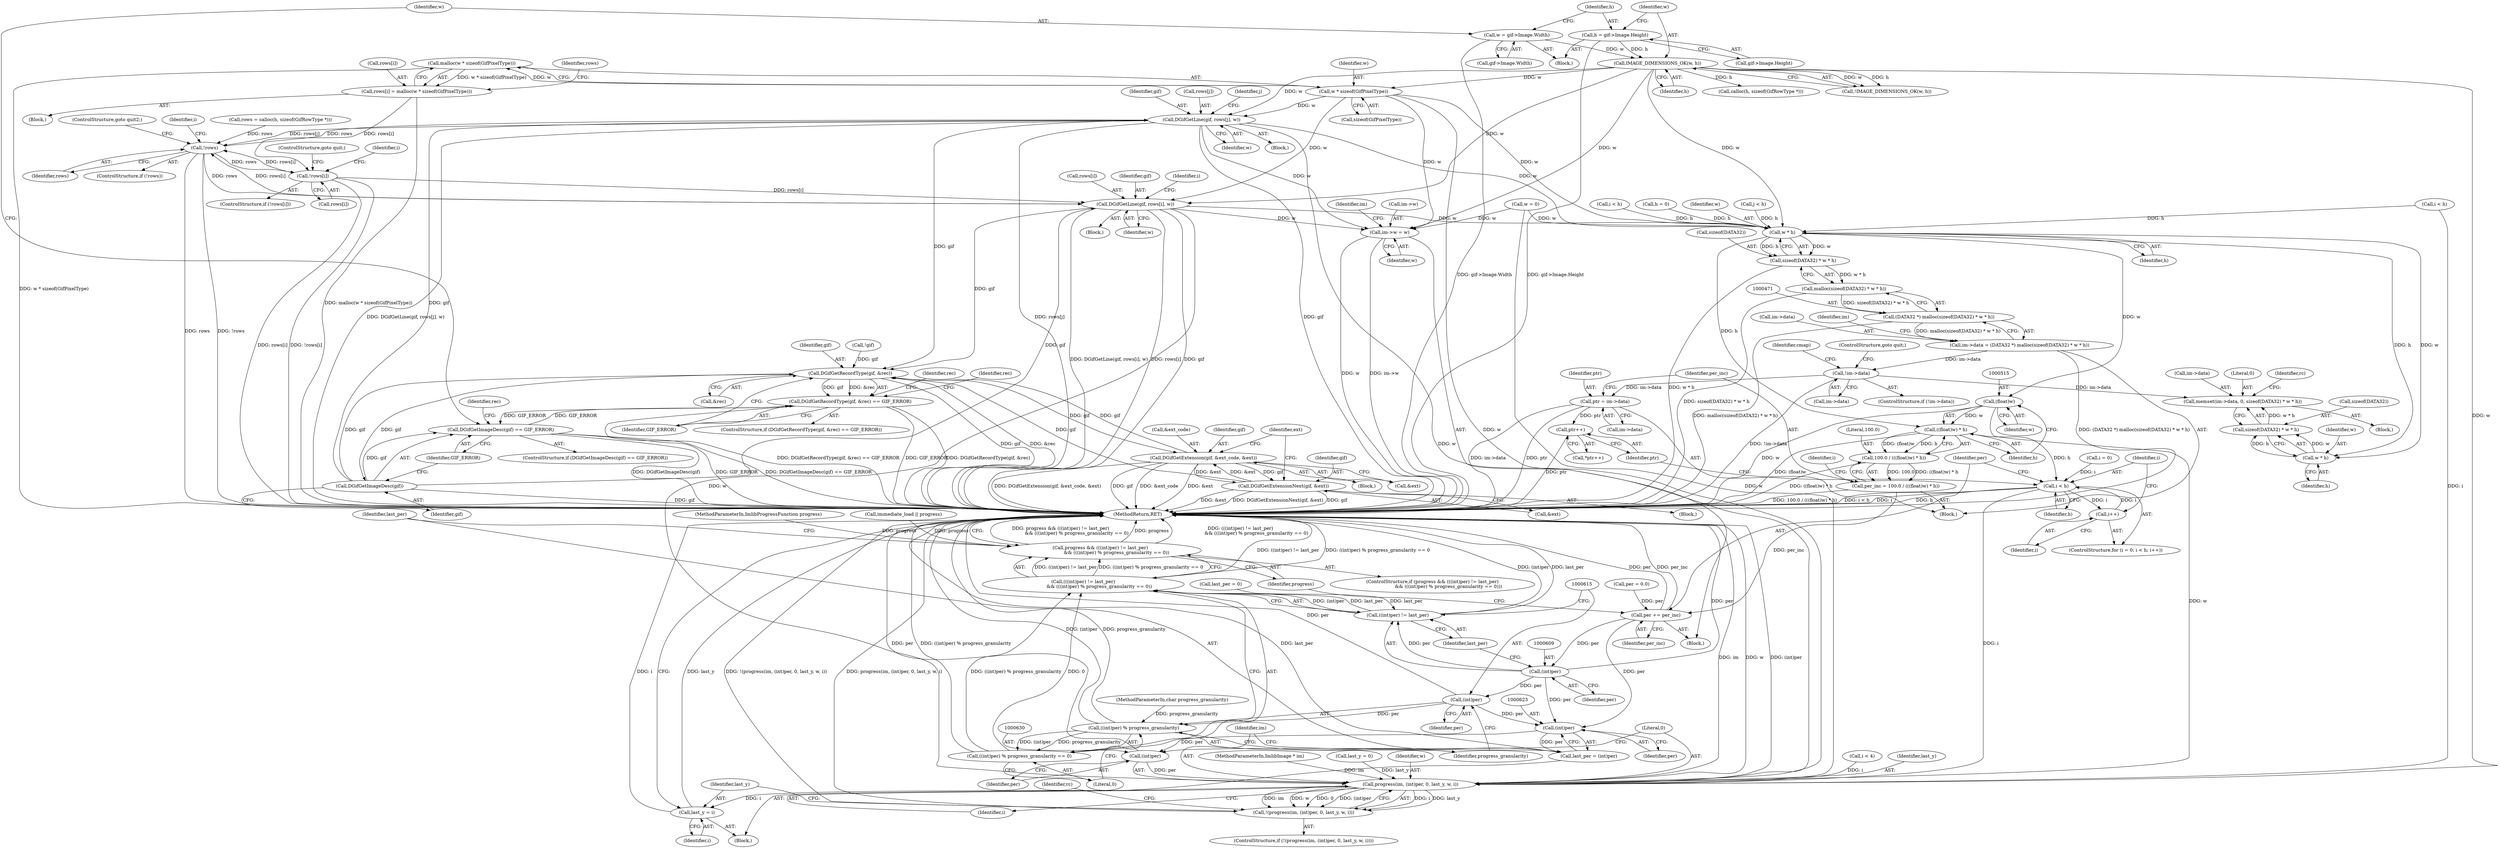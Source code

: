 digraph "0_enlightment_39641e74a560982fbf93f29bf96b37d27803cb56@API" {
"1000276" [label="(Call,malloc(w * sizeof(GifPixelType)))"];
"1000277" [label="(Call,w * sizeof(GifPixelType))"];
"1000248" [label="(Call,IMAGE_DIMENSIONS_OK(w, h))"];
"1000232" [label="(Call,w = gif->Image.Width)"];
"1000239" [label="(Call,h = gif->Image.Height)"];
"1000272" [label="(Call,rows[i] = malloc(w * sizeof(GifPixelType)))"];
"1000282" [label="(Call,!rows[i])"];
"1000259" [label="(Call,!rows)"];
"1000319" [label="(Call,DGifGetLine(gif, rows[j], w))"];
"1000206" [label="(Call,DGifGetRecordType(gif, &rec))"];
"1000205" [label="(Call,DGifGetRecordType(gif, &rec) == GIF_ERROR)"];
"1000224" [label="(Call,DGifGetImageDesc(gif) == GIF_ERROR)"];
"1000225" [label="(Call,DGifGetImageDesc(gif))"];
"1000337" [label="(Call,DGifGetLine(gif, rows[i], w))"];
"1000415" [label="(Call,im->w = w)"];
"1000476" [label="(Call,w * h)"];
"1000473" [label="(Call,sizeof(DATA32) * w * h)"];
"1000472" [label="(Call,malloc(sizeof(DATA32) * w * h))"];
"1000470" [label="(Call,(DATA32 *) malloc(sizeof(DATA32) * w * h))"];
"1000466" [label="(Call,im->data = (DATA32 *) malloc(sizeof(DATA32) * w * h))"];
"1000480" [label="(Call,!im->data)"];
"1000489" [label="(Call,memset(im->data, 0, sizeof(DATA32) * w * h))"];
"1000504" [label="(Call,ptr = im->data)"];
"1000529" [label="(Call,ptr++)"];
"1000497" [label="(Call,w * h)"];
"1000494" [label="(Call,sizeof(DATA32) * w * h)"];
"1000514" [label="(Call,(float)w)"];
"1000513" [label="(Call,((float)w) * h)"];
"1000511" [label="(Call,100.0 / (((float)w) * h))"];
"1000509" [label="(Call,per_inc = 100.0 / (((float)w) * h))"];
"1000600" [label="(Call,per += per_inc)"];
"1000608" [label="(Call,(int)per)"];
"1000607" [label="(Call,((int)per) != last_per)"];
"1000606" [label="(Call,(((int)per) != last_per)\n                      && (((int)per) % progress_granularity == 0))"];
"1000604" [label="(Call,progress && (((int)per) != last_per)\n                      && (((int)per) % progress_granularity == 0))"];
"1000614" [label="(Call,(int)per)"];
"1000613" [label="(Call,((int)per) % progress_granularity)"];
"1000612" [label="(Call,((int)per) % progress_granularity == 0)"];
"1000622" [label="(Call,(int)per)"];
"1000620" [label="(Call,last_per = (int)per)"];
"1000629" [label="(Call,(int)per)"];
"1000627" [label="(Call,progress(im, (int)per, 0, last_y, w, i))"];
"1000626" [label="(Call,!(progress(im, (int)per, 0, last_y, w, i)))"];
"1000641" [label="(Call,last_y = i)"];
"1000522" [label="(Call,i < h)"];
"1000525" [label="(Call,i++)"];
"1000357" [label="(Call,DGifGetExtension(gif, &ext_code, &ext))"];
"1000391" [label="(Call,DGifGetExtensionNext(gif, &ext))"];
"1000441" [label="(Call,immediate_load || progress)"];
"1000530" [label="(Identifier,ptr)"];
"1000487" [label="(Identifier,cmap)"];
"1000481" [label="(Call,im->data)"];
"1000264" [label="(Identifier,i)"];
"1000336" [label="(Block,)"];
"1000484" [label="(ControlStructure,goto quit;)"];
"1000520" [label="(Identifier,i)"];
"1000631" [label="(Identifier,per)"];
"1000339" [label="(Call,rows[i])"];
"1000466" [label="(Call,im->data = (DATA32 *) malloc(sizeof(DATA32) * w * h))"];
"1000208" [label="(Call,&rec)"];
"1000524" [label="(Identifier,h)"];
"1000298" [label="(Call,i < 4)"];
"1000608" [label="(Call,(int)per)"];
"1000422" [label="(Identifier,im)"];
"1000392" [label="(Identifier,gif)"];
"1000358" [label="(Identifier,gif)"];
"1000224" [label="(Call,DGifGetImageDesc(gif) == GIF_ERROR)"];
"1000324" [label="(Identifier,w)"];
"1000611" [label="(Identifier,last_per)"];
"1000210" [label="(Identifier,GIF_ERROR)"];
"1000514" [label="(Call,(float)w)"];
"1000522" [label="(Call,i < h)"];
"1000270" [label="(Identifier,i)"];
"1000627" [label="(Call,progress(im, (int)per, 0, last_y, w, i))"];
"1000284" [label="(Identifier,rows)"];
"1000497" [label="(Call,w * h)"];
"1000607" [label="(Call,((int)per) != last_per)"];
"1000612" [label="(Call,((int)per) % progress_granularity == 0)"];
"1000272" [label="(Call,rows[i] = malloc(w * sizeof(GifPixelType)))"];
"1000444" [label="(Block,)"];
"1000225" [label="(Call,DGifGetImageDesc(gif))"];
"1000493" [label="(Literal,0)"];
"1000342" [label="(Identifier,w)"];
"1000331" [label="(Call,i < h)"];
"1000501" [label="(Identifier,rc)"];
"1000361" [label="(Call,&ext)"];
"1000112" [label="(MethodParameterIn,char progress_granularity)"];
"1000338" [label="(Identifier,gif)"];
"1000250" [label="(Identifier,h)"];
"1000489" [label="(Call,memset(im->data, 0, sizeof(DATA32) * w * h))"];
"1000643" [label="(Identifier,i)"];
"1000614" [label="(Call,(int)per)"];
"1000148" [label="(Call,last_per = 0)"];
"1000635" [label="(Identifier,i)"];
"1000601" [label="(Identifier,per)"];
"1000357" [label="(Call,DGifGetExtension(gif, &ext_code, &ext))"];
"1000604" [label="(Call,progress && (((int)per) != last_per)\n                      && (((int)per) % progress_granularity == 0))"];
"1000633" [label="(Identifier,last_y)"];
"1000529" [label="(Call,ptr++)"];
"1000477" [label="(Identifier,w)"];
"1000467" [label="(Call,im->data)"];
"1000518" [label="(ControlStructure,for (i = 0; i < h; i++))"];
"1000283" [label="(Call,rows[i])"];
"1000480" [label="(Call,!im->data)"];
"1000276" [label="(Call,malloc(w * sizeof(GifPixelType)))"];
"1000206" [label="(Call,DGifGetRecordType(gif, &rec))"];
"1000226" [label="(Identifier,gif)"];
"1000110" [label="(MethodParameterIn,ImlibImage * im)"];
"1000641" [label="(Call,last_y = i)"];
"1000499" [label="(Identifier,h)"];
"1000528" [label="(Call,*ptr++)"];
"1000248" [label="(Call,IMAGE_DIMENSIONS_OK(w, h))"];
"1000472" [label="(Call,malloc(sizeof(DATA32) * w * h))"];
"1000318" [label="(Block,)"];
"1000259" [label="(Call,!rows)"];
"1000416" [label="(Call,im->w)"];
"1000626" [label="(Call,!(progress(im, (int)per, 0, last_y, w, i)))"];
"1000513" [label="(Call,((float)w) * h)"];
"1000205" [label="(Call,DGifGetRecordType(gif, &rec) == GIF_ERROR)"];
"1000351" [label="(Block,)"];
"1000476" [label="(Call,w * h)"];
"1000642" [label="(Identifier,last_y)"];
"1000335" [label="(Identifier,i)"];
"1000314" [label="(Identifier,j)"];
"1000232" [label="(Call,w = gif->Image.Width)"];
"1000271" [label="(Block,)"];
"1000512" [label="(Literal,100.0)"];
"1000111" [label="(MethodParameterIn,ImlibProgressFunction progress)"];
"1000473" [label="(Call,sizeof(DATA32) * w * h)"];
"1000310" [label="(Call,j < h)"];
"1000254" [label="(Call,calloc(h, sizeof(GifRowType *)))"];
"1000494" [label="(Call,sizeof(DATA32) * w * h)"];
"1000526" [label="(Identifier,i)"];
"1000519" [label="(Call,i = 0)"];
"1000282" [label="(Call,!rows[i])"];
"1000286" [label="(ControlStructure,goto quit;)"];
"1000320" [label="(Identifier,gif)"];
"1000419" [label="(Identifier,w)"];
"1000266" [label="(Call,i < h)"];
"1000605" [label="(Identifier,progress)"];
"1000616" [label="(Identifier,per)"];
"1000629" [label="(Call,(int)per)"];
"1000504" [label="(Call,ptr = im->data)"];
"1000273" [label="(Call,rows[i])"];
"1000606" [label="(Call,(((int)per) != last_per)\n                      && (((int)per) % progress_granularity == 0))"];
"1000281" [label="(ControlStructure,if (!rows[i]))"];
"1000618" [label="(Literal,0)"];
"1000247" [label="(Call,!IMAGE_DIMENSIONS_OK(w, h))"];
"1000240" [label="(Identifier,h)"];
"1000260" [label="(Identifier,rows)"];
"1000525" [label="(Call,i++)"];
"1000617" [label="(Identifier,progress_granularity)"];
"1000638" [label="(Identifier,rc)"];
"1000252" [label="(Call,rows = calloc(h, sizeof(GifRowType *)))"];
"1000517" [label="(Identifier,h)"];
"1000470" [label="(Call,(DATA32 *) malloc(sizeof(DATA32) * w * h))"];
"1000222" [label="(Block,)"];
"1000474" [label="(Call,sizeof(DATA32))"];
"1000227" [label="(Identifier,GIF_ERROR)"];
"1000506" [label="(Call,im->data)"];
"1000319" [label="(Call,DGifGetLine(gif, rows[j], w))"];
"1000152" [label="(Call,last_y = 0)"];
"1000628" [label="(Identifier,im)"];
"1000393" [label="(Call,&ext)"];
"1000204" [label="(ControlStructure,if (DGifGetRecordType(gif, &rec) == GIF_ERROR))"];
"1000610" [label="(Identifier,per)"];
"1000644" [label="(MethodReturn,RET)"];
"1000239" [label="(Call,h = gif->Image.Height)"];
"1000622" [label="(Call,(int)per)"];
"1000624" [label="(Identifier,per)"];
"1000505" [label="(Identifier,ptr)"];
"1000603" [label="(ControlStructure,if (progress && (((int)per) != last_per)\n                      && (((int)per) % progress_granularity == 0)))"];
"1000218" [label="(Identifier,rec)"];
"1000213" [label="(Identifier,rec)"];
"1000498" [label="(Identifier,w)"];
"1000321" [label="(Call,rows[j])"];
"1000139" [label="(Call,h = 0)"];
"1000359" [label="(Call,&ext_code)"];
"1000478" [label="(Identifier,h)"];
"1000482" [label="(Identifier,im)"];
"1000207" [label="(Identifier,gif)"];
"1000510" [label="(Identifier,per_inc)"];
"1000114" [label="(Block,)"];
"1000495" [label="(Call,sizeof(DATA32))"];
"1000516" [label="(Identifier,w)"];
"1000634" [label="(Identifier,w)"];
"1000509" [label="(Call,per_inc = 100.0 / (((float)w) * h))"];
"1000479" [label="(ControlStructure,if (!im->data))"];
"1000619" [label="(Block,)"];
"1000613" [label="(Call,((int)per) % progress_granularity)"];
"1000258" [label="(ControlStructure,if (!rows))"];
"1000488" [label="(Block,)"];
"1000511" [label="(Call,100.0 / (((float)w) * h))"];
"1000230" [label="(Identifier,rec)"];
"1000364" [label="(Identifier,ext)"];
"1000143" [label="(Call,per = 0.0)"];
"1000620" [label="(Call,last_per = (int)per)"];
"1000602" [label="(Identifier,per_inc)"];
"1000241" [label="(Call,gif->Image.Height)"];
"1000135" [label="(Call,w = 0)"];
"1000233" [label="(Identifier,w)"];
"1000632" [label="(Literal,0)"];
"1000391" [label="(Call,DGifGetExtensionNext(gif, &ext))"];
"1000490" [label="(Call,im->data)"];
"1000621" [label="(Identifier,last_per)"];
"1000415" [label="(Call,im->w = w)"];
"1000192" [label="(Call,!gif)"];
"1000523" [label="(Identifier,i)"];
"1000223" [label="(ControlStructure,if (DGifGetImageDesc(gif) == GIF_ERROR))"];
"1000365" [label="(Block,)"];
"1000278" [label="(Identifier,w)"];
"1000261" [label="(ControlStructure,goto quit2;)"];
"1000625" [label="(ControlStructure,if (!(progress(im, (int)per, 0, last_y, w, i))))"];
"1000234" [label="(Call,gif->Image.Width)"];
"1000279" [label="(Call,sizeof(GifPixelType))"];
"1000600" [label="(Call,per += per_inc)"];
"1000337" [label="(Call,DGifGetLine(gif, rows[i], w))"];
"1000249" [label="(Identifier,w)"];
"1000277" [label="(Call,w * sizeof(GifPixelType))"];
"1000276" -> "1000272"  [label="AST: "];
"1000276" -> "1000277"  [label="CFG: "];
"1000277" -> "1000276"  [label="AST: "];
"1000272" -> "1000276"  [label="CFG: "];
"1000276" -> "1000644"  [label="DDG: w * sizeof(GifPixelType)"];
"1000276" -> "1000272"  [label="DDG: w * sizeof(GifPixelType)"];
"1000277" -> "1000276"  [label="DDG: w"];
"1000277" -> "1000279"  [label="CFG: "];
"1000278" -> "1000277"  [label="AST: "];
"1000279" -> "1000277"  [label="AST: "];
"1000248" -> "1000277"  [label="DDG: w"];
"1000277" -> "1000319"  [label="DDG: w"];
"1000277" -> "1000337"  [label="DDG: w"];
"1000277" -> "1000415"  [label="DDG: w"];
"1000277" -> "1000476"  [label="DDG: w"];
"1000277" -> "1000627"  [label="DDG: w"];
"1000248" -> "1000247"  [label="AST: "];
"1000248" -> "1000250"  [label="CFG: "];
"1000249" -> "1000248"  [label="AST: "];
"1000250" -> "1000248"  [label="AST: "];
"1000247" -> "1000248"  [label="CFG: "];
"1000248" -> "1000247"  [label="DDG: w"];
"1000248" -> "1000247"  [label="DDG: h"];
"1000232" -> "1000248"  [label="DDG: w"];
"1000239" -> "1000248"  [label="DDG: h"];
"1000248" -> "1000254"  [label="DDG: h"];
"1000248" -> "1000319"  [label="DDG: w"];
"1000248" -> "1000337"  [label="DDG: w"];
"1000248" -> "1000415"  [label="DDG: w"];
"1000248" -> "1000476"  [label="DDG: w"];
"1000248" -> "1000627"  [label="DDG: w"];
"1000232" -> "1000222"  [label="AST: "];
"1000232" -> "1000234"  [label="CFG: "];
"1000233" -> "1000232"  [label="AST: "];
"1000234" -> "1000232"  [label="AST: "];
"1000240" -> "1000232"  [label="CFG: "];
"1000232" -> "1000644"  [label="DDG: gif->Image.Width"];
"1000239" -> "1000222"  [label="AST: "];
"1000239" -> "1000241"  [label="CFG: "];
"1000240" -> "1000239"  [label="AST: "];
"1000241" -> "1000239"  [label="AST: "];
"1000249" -> "1000239"  [label="CFG: "];
"1000239" -> "1000644"  [label="DDG: gif->Image.Height"];
"1000272" -> "1000271"  [label="AST: "];
"1000273" -> "1000272"  [label="AST: "];
"1000284" -> "1000272"  [label="CFG: "];
"1000272" -> "1000644"  [label="DDG: malloc(w * sizeof(GifPixelType))"];
"1000272" -> "1000282"  [label="DDG: rows[i]"];
"1000282" -> "1000281"  [label="AST: "];
"1000282" -> "1000283"  [label="CFG: "];
"1000283" -> "1000282"  [label="AST: "];
"1000286" -> "1000282"  [label="CFG: "];
"1000270" -> "1000282"  [label="CFG: "];
"1000282" -> "1000644"  [label="DDG: !rows[i]"];
"1000282" -> "1000644"  [label="DDG: rows[i]"];
"1000282" -> "1000259"  [label="DDG: rows[i]"];
"1000259" -> "1000282"  [label="DDG: rows"];
"1000282" -> "1000337"  [label="DDG: rows[i]"];
"1000259" -> "1000258"  [label="AST: "];
"1000259" -> "1000260"  [label="CFG: "];
"1000260" -> "1000259"  [label="AST: "];
"1000261" -> "1000259"  [label="CFG: "];
"1000264" -> "1000259"  [label="CFG: "];
"1000259" -> "1000644"  [label="DDG: !rows"];
"1000259" -> "1000644"  [label="DDG: rows"];
"1000337" -> "1000259"  [label="DDG: rows[i]"];
"1000252" -> "1000259"  [label="DDG: rows"];
"1000319" -> "1000259"  [label="DDG: rows[j]"];
"1000259" -> "1000319"  [label="DDG: rows"];
"1000259" -> "1000337"  [label="DDG: rows"];
"1000319" -> "1000318"  [label="AST: "];
"1000319" -> "1000324"  [label="CFG: "];
"1000320" -> "1000319"  [label="AST: "];
"1000321" -> "1000319"  [label="AST: "];
"1000324" -> "1000319"  [label="AST: "];
"1000314" -> "1000319"  [label="CFG: "];
"1000319" -> "1000644"  [label="DDG: DGifGetLine(gif, rows[j], w)"];
"1000319" -> "1000644"  [label="DDG: rows[j]"];
"1000319" -> "1000644"  [label="DDG: gif"];
"1000319" -> "1000206"  [label="DDG: gif"];
"1000225" -> "1000319"  [label="DDG: gif"];
"1000319" -> "1000415"  [label="DDG: w"];
"1000319" -> "1000476"  [label="DDG: w"];
"1000319" -> "1000627"  [label="DDG: w"];
"1000206" -> "1000205"  [label="AST: "];
"1000206" -> "1000208"  [label="CFG: "];
"1000207" -> "1000206"  [label="AST: "];
"1000208" -> "1000206"  [label="AST: "];
"1000210" -> "1000206"  [label="CFG: "];
"1000206" -> "1000644"  [label="DDG: &rec"];
"1000206" -> "1000644"  [label="DDG: gif"];
"1000206" -> "1000205"  [label="DDG: gif"];
"1000206" -> "1000205"  [label="DDG: &rec"];
"1000391" -> "1000206"  [label="DDG: gif"];
"1000225" -> "1000206"  [label="DDG: gif"];
"1000337" -> "1000206"  [label="DDG: gif"];
"1000192" -> "1000206"  [label="DDG: gif"];
"1000357" -> "1000206"  [label="DDG: gif"];
"1000206" -> "1000225"  [label="DDG: gif"];
"1000206" -> "1000357"  [label="DDG: gif"];
"1000205" -> "1000204"  [label="AST: "];
"1000205" -> "1000210"  [label="CFG: "];
"1000210" -> "1000205"  [label="AST: "];
"1000213" -> "1000205"  [label="CFG: "];
"1000218" -> "1000205"  [label="CFG: "];
"1000205" -> "1000644"  [label="DDG: GIF_ERROR"];
"1000205" -> "1000644"  [label="DDG: DGifGetRecordType(gif, &rec)"];
"1000205" -> "1000644"  [label="DDG: DGifGetRecordType(gif, &rec) == GIF_ERROR"];
"1000224" -> "1000205"  [label="DDG: GIF_ERROR"];
"1000205" -> "1000224"  [label="DDG: GIF_ERROR"];
"1000224" -> "1000223"  [label="AST: "];
"1000224" -> "1000227"  [label="CFG: "];
"1000225" -> "1000224"  [label="AST: "];
"1000227" -> "1000224"  [label="AST: "];
"1000230" -> "1000224"  [label="CFG: "];
"1000233" -> "1000224"  [label="CFG: "];
"1000224" -> "1000644"  [label="DDG: DGifGetImageDesc(gif)"];
"1000224" -> "1000644"  [label="DDG: GIF_ERROR"];
"1000224" -> "1000644"  [label="DDG: DGifGetImageDesc(gif) == GIF_ERROR"];
"1000225" -> "1000224"  [label="DDG: gif"];
"1000225" -> "1000226"  [label="CFG: "];
"1000226" -> "1000225"  [label="AST: "];
"1000227" -> "1000225"  [label="CFG: "];
"1000225" -> "1000644"  [label="DDG: gif"];
"1000225" -> "1000337"  [label="DDG: gif"];
"1000337" -> "1000336"  [label="AST: "];
"1000337" -> "1000342"  [label="CFG: "];
"1000338" -> "1000337"  [label="AST: "];
"1000339" -> "1000337"  [label="AST: "];
"1000342" -> "1000337"  [label="AST: "];
"1000335" -> "1000337"  [label="CFG: "];
"1000337" -> "1000644"  [label="DDG: rows[i]"];
"1000337" -> "1000644"  [label="DDG: gif"];
"1000337" -> "1000644"  [label="DDG: DGifGetLine(gif, rows[i], w)"];
"1000337" -> "1000415"  [label="DDG: w"];
"1000337" -> "1000476"  [label="DDG: w"];
"1000337" -> "1000627"  [label="DDG: w"];
"1000415" -> "1000114"  [label="AST: "];
"1000415" -> "1000419"  [label="CFG: "];
"1000416" -> "1000415"  [label="AST: "];
"1000419" -> "1000415"  [label="AST: "];
"1000422" -> "1000415"  [label="CFG: "];
"1000415" -> "1000644"  [label="DDG: im->w"];
"1000415" -> "1000644"  [label="DDG: w"];
"1000135" -> "1000415"  [label="DDG: w"];
"1000476" -> "1000473"  [label="AST: "];
"1000476" -> "1000478"  [label="CFG: "];
"1000477" -> "1000476"  [label="AST: "];
"1000478" -> "1000476"  [label="AST: "];
"1000473" -> "1000476"  [label="CFG: "];
"1000476" -> "1000473"  [label="DDG: w"];
"1000476" -> "1000473"  [label="DDG: h"];
"1000135" -> "1000476"  [label="DDG: w"];
"1000310" -> "1000476"  [label="DDG: h"];
"1000331" -> "1000476"  [label="DDG: h"];
"1000139" -> "1000476"  [label="DDG: h"];
"1000266" -> "1000476"  [label="DDG: h"];
"1000476" -> "1000497"  [label="DDG: w"];
"1000476" -> "1000497"  [label="DDG: h"];
"1000476" -> "1000514"  [label="DDG: w"];
"1000476" -> "1000513"  [label="DDG: h"];
"1000473" -> "1000472"  [label="AST: "];
"1000474" -> "1000473"  [label="AST: "];
"1000472" -> "1000473"  [label="CFG: "];
"1000473" -> "1000644"  [label="DDG: w * h"];
"1000473" -> "1000472"  [label="DDG: w * h"];
"1000472" -> "1000470"  [label="AST: "];
"1000470" -> "1000472"  [label="CFG: "];
"1000472" -> "1000644"  [label="DDG: sizeof(DATA32) * w * h"];
"1000472" -> "1000470"  [label="DDG: sizeof(DATA32) * w * h"];
"1000470" -> "1000466"  [label="AST: "];
"1000471" -> "1000470"  [label="AST: "];
"1000466" -> "1000470"  [label="CFG: "];
"1000470" -> "1000644"  [label="DDG: malloc(sizeof(DATA32) * w * h)"];
"1000470" -> "1000466"  [label="DDG: malloc(sizeof(DATA32) * w * h)"];
"1000466" -> "1000444"  [label="AST: "];
"1000467" -> "1000466"  [label="AST: "];
"1000482" -> "1000466"  [label="CFG: "];
"1000466" -> "1000644"  [label="DDG: (DATA32 *) malloc(sizeof(DATA32) * w * h)"];
"1000466" -> "1000480"  [label="DDG: im->data"];
"1000480" -> "1000479"  [label="AST: "];
"1000480" -> "1000481"  [label="CFG: "];
"1000481" -> "1000480"  [label="AST: "];
"1000484" -> "1000480"  [label="CFG: "];
"1000487" -> "1000480"  [label="CFG: "];
"1000480" -> "1000644"  [label="DDG: !im->data"];
"1000480" -> "1000489"  [label="DDG: im->data"];
"1000480" -> "1000504"  [label="DDG: im->data"];
"1000489" -> "1000488"  [label="AST: "];
"1000489" -> "1000494"  [label="CFG: "];
"1000490" -> "1000489"  [label="AST: "];
"1000493" -> "1000489"  [label="AST: "];
"1000494" -> "1000489"  [label="AST: "];
"1000501" -> "1000489"  [label="CFG: "];
"1000494" -> "1000489"  [label="DDG: w * h"];
"1000504" -> "1000444"  [label="AST: "];
"1000504" -> "1000506"  [label="CFG: "];
"1000505" -> "1000504"  [label="AST: "];
"1000506" -> "1000504"  [label="AST: "];
"1000510" -> "1000504"  [label="CFG: "];
"1000504" -> "1000644"  [label="DDG: im->data"];
"1000504" -> "1000644"  [label="DDG: ptr"];
"1000504" -> "1000529"  [label="DDG: ptr"];
"1000529" -> "1000528"  [label="AST: "];
"1000529" -> "1000530"  [label="CFG: "];
"1000530" -> "1000529"  [label="AST: "];
"1000528" -> "1000529"  [label="CFG: "];
"1000529" -> "1000644"  [label="DDG: ptr"];
"1000497" -> "1000494"  [label="AST: "];
"1000497" -> "1000499"  [label="CFG: "];
"1000498" -> "1000497"  [label="AST: "];
"1000499" -> "1000497"  [label="AST: "];
"1000494" -> "1000497"  [label="CFG: "];
"1000497" -> "1000494"  [label="DDG: w"];
"1000497" -> "1000494"  [label="DDG: h"];
"1000495" -> "1000494"  [label="AST: "];
"1000514" -> "1000513"  [label="AST: "];
"1000514" -> "1000516"  [label="CFG: "];
"1000515" -> "1000514"  [label="AST: "];
"1000516" -> "1000514"  [label="AST: "];
"1000517" -> "1000514"  [label="CFG: "];
"1000514" -> "1000644"  [label="DDG: w"];
"1000514" -> "1000513"  [label="DDG: w"];
"1000514" -> "1000627"  [label="DDG: w"];
"1000513" -> "1000511"  [label="AST: "];
"1000513" -> "1000517"  [label="CFG: "];
"1000517" -> "1000513"  [label="AST: "];
"1000511" -> "1000513"  [label="CFG: "];
"1000513" -> "1000644"  [label="DDG: (float)w"];
"1000513" -> "1000511"  [label="DDG: (float)w"];
"1000513" -> "1000511"  [label="DDG: h"];
"1000513" -> "1000522"  [label="DDG: h"];
"1000511" -> "1000509"  [label="AST: "];
"1000512" -> "1000511"  [label="AST: "];
"1000509" -> "1000511"  [label="CFG: "];
"1000511" -> "1000644"  [label="DDG: ((float)w) * h"];
"1000511" -> "1000509"  [label="DDG: 100.0"];
"1000511" -> "1000509"  [label="DDG: ((float)w) * h"];
"1000509" -> "1000444"  [label="AST: "];
"1000510" -> "1000509"  [label="AST: "];
"1000520" -> "1000509"  [label="CFG: "];
"1000509" -> "1000644"  [label="DDG: 100.0 / (((float)w) * h)"];
"1000509" -> "1000600"  [label="DDG: per_inc"];
"1000600" -> "1000114"  [label="AST: "];
"1000600" -> "1000602"  [label="CFG: "];
"1000601" -> "1000600"  [label="AST: "];
"1000602" -> "1000600"  [label="AST: "];
"1000605" -> "1000600"  [label="CFG: "];
"1000600" -> "1000644"  [label="DDG: per_inc"];
"1000600" -> "1000644"  [label="DDG: per"];
"1000143" -> "1000600"  [label="DDG: per"];
"1000600" -> "1000608"  [label="DDG: per"];
"1000600" -> "1000622"  [label="DDG: per"];
"1000608" -> "1000607"  [label="AST: "];
"1000608" -> "1000610"  [label="CFG: "];
"1000609" -> "1000608"  [label="AST: "];
"1000610" -> "1000608"  [label="AST: "];
"1000611" -> "1000608"  [label="CFG: "];
"1000608" -> "1000644"  [label="DDG: per"];
"1000608" -> "1000607"  [label="DDG: per"];
"1000608" -> "1000614"  [label="DDG: per"];
"1000608" -> "1000622"  [label="DDG: per"];
"1000607" -> "1000606"  [label="AST: "];
"1000607" -> "1000611"  [label="CFG: "];
"1000611" -> "1000607"  [label="AST: "];
"1000615" -> "1000607"  [label="CFG: "];
"1000606" -> "1000607"  [label="CFG: "];
"1000607" -> "1000644"  [label="DDG: (int)per"];
"1000607" -> "1000644"  [label="DDG: last_per"];
"1000607" -> "1000606"  [label="DDG: (int)per"];
"1000607" -> "1000606"  [label="DDG: last_per"];
"1000148" -> "1000607"  [label="DDG: last_per"];
"1000606" -> "1000604"  [label="AST: "];
"1000606" -> "1000612"  [label="CFG: "];
"1000612" -> "1000606"  [label="AST: "];
"1000604" -> "1000606"  [label="CFG: "];
"1000606" -> "1000644"  [label="DDG: ((int)per) != last_per"];
"1000606" -> "1000644"  [label="DDG: ((int)per) % progress_granularity == 0"];
"1000606" -> "1000604"  [label="DDG: ((int)per) != last_per"];
"1000606" -> "1000604"  [label="DDG: ((int)per) % progress_granularity == 0"];
"1000612" -> "1000606"  [label="DDG: ((int)per) % progress_granularity"];
"1000612" -> "1000606"  [label="DDG: 0"];
"1000604" -> "1000603"  [label="AST: "];
"1000604" -> "1000605"  [label="CFG: "];
"1000605" -> "1000604"  [label="AST: "];
"1000621" -> "1000604"  [label="CFG: "];
"1000644" -> "1000604"  [label="CFG: "];
"1000604" -> "1000644"  [label="DDG: progress && (((int)per) != last_per)\n                      && (((int)per) % progress_granularity == 0)"];
"1000604" -> "1000644"  [label="DDG: progress"];
"1000604" -> "1000644"  [label="DDG: (((int)per) != last_per)\n                      && (((int)per) % progress_granularity == 0)"];
"1000441" -> "1000604"  [label="DDG: progress"];
"1000111" -> "1000604"  [label="DDG: progress"];
"1000614" -> "1000613"  [label="AST: "];
"1000614" -> "1000616"  [label="CFG: "];
"1000615" -> "1000614"  [label="AST: "];
"1000616" -> "1000614"  [label="AST: "];
"1000617" -> "1000614"  [label="CFG: "];
"1000614" -> "1000644"  [label="DDG: per"];
"1000614" -> "1000613"  [label="DDG: per"];
"1000614" -> "1000622"  [label="DDG: per"];
"1000613" -> "1000612"  [label="AST: "];
"1000613" -> "1000617"  [label="CFG: "];
"1000617" -> "1000613"  [label="AST: "];
"1000618" -> "1000613"  [label="CFG: "];
"1000613" -> "1000644"  [label="DDG: (int)per"];
"1000613" -> "1000644"  [label="DDG: progress_granularity"];
"1000613" -> "1000612"  [label="DDG: (int)per"];
"1000613" -> "1000612"  [label="DDG: progress_granularity"];
"1000112" -> "1000613"  [label="DDG: progress_granularity"];
"1000612" -> "1000618"  [label="CFG: "];
"1000618" -> "1000612"  [label="AST: "];
"1000612" -> "1000644"  [label="DDG: ((int)per) % progress_granularity"];
"1000622" -> "1000620"  [label="AST: "];
"1000622" -> "1000624"  [label="CFG: "];
"1000623" -> "1000622"  [label="AST: "];
"1000624" -> "1000622"  [label="AST: "];
"1000620" -> "1000622"  [label="CFG: "];
"1000622" -> "1000620"  [label="DDG: per"];
"1000622" -> "1000629"  [label="DDG: per"];
"1000620" -> "1000619"  [label="AST: "];
"1000621" -> "1000620"  [label="AST: "];
"1000628" -> "1000620"  [label="CFG: "];
"1000620" -> "1000644"  [label="DDG: last_per"];
"1000629" -> "1000627"  [label="AST: "];
"1000629" -> "1000631"  [label="CFG: "];
"1000630" -> "1000629"  [label="AST: "];
"1000631" -> "1000629"  [label="AST: "];
"1000632" -> "1000629"  [label="CFG: "];
"1000629" -> "1000644"  [label="DDG: per"];
"1000629" -> "1000627"  [label="DDG: per"];
"1000627" -> "1000626"  [label="AST: "];
"1000627" -> "1000635"  [label="CFG: "];
"1000628" -> "1000627"  [label="AST: "];
"1000632" -> "1000627"  [label="AST: "];
"1000633" -> "1000627"  [label="AST: "];
"1000634" -> "1000627"  [label="AST: "];
"1000635" -> "1000627"  [label="AST: "];
"1000626" -> "1000627"  [label="CFG: "];
"1000627" -> "1000644"  [label="DDG: (int)per"];
"1000627" -> "1000644"  [label="DDG: im"];
"1000627" -> "1000644"  [label="DDG: w"];
"1000627" -> "1000626"  [label="DDG: i"];
"1000627" -> "1000626"  [label="DDG: last_y"];
"1000627" -> "1000626"  [label="DDG: im"];
"1000627" -> "1000626"  [label="DDG: w"];
"1000627" -> "1000626"  [label="DDG: 0"];
"1000627" -> "1000626"  [label="DDG: (int)per"];
"1000110" -> "1000627"  [label="DDG: im"];
"1000152" -> "1000627"  [label="DDG: last_y"];
"1000135" -> "1000627"  [label="DDG: w"];
"1000298" -> "1000627"  [label="DDG: i"];
"1000331" -> "1000627"  [label="DDG: i"];
"1000522" -> "1000627"  [label="DDG: i"];
"1000627" -> "1000641"  [label="DDG: i"];
"1000626" -> "1000625"  [label="AST: "];
"1000638" -> "1000626"  [label="CFG: "];
"1000642" -> "1000626"  [label="CFG: "];
"1000626" -> "1000644"  [label="DDG: !(progress(im, (int)per, 0, last_y, w, i))"];
"1000626" -> "1000644"  [label="DDG: progress(im, (int)per, 0, last_y, w, i)"];
"1000641" -> "1000619"  [label="AST: "];
"1000641" -> "1000643"  [label="CFG: "];
"1000642" -> "1000641"  [label="AST: "];
"1000643" -> "1000641"  [label="AST: "];
"1000644" -> "1000641"  [label="CFG: "];
"1000641" -> "1000644"  [label="DDG: i"];
"1000641" -> "1000644"  [label="DDG: last_y"];
"1000522" -> "1000518"  [label="AST: "];
"1000522" -> "1000524"  [label="CFG: "];
"1000523" -> "1000522"  [label="AST: "];
"1000524" -> "1000522"  [label="AST: "];
"1000530" -> "1000522"  [label="CFG: "];
"1000601" -> "1000522"  [label="CFG: "];
"1000522" -> "1000644"  [label="DDG: h"];
"1000522" -> "1000644"  [label="DDG: i < h"];
"1000522" -> "1000644"  [label="DDG: i"];
"1000519" -> "1000522"  [label="DDG: i"];
"1000525" -> "1000522"  [label="DDG: i"];
"1000522" -> "1000525"  [label="DDG: i"];
"1000525" -> "1000518"  [label="AST: "];
"1000525" -> "1000526"  [label="CFG: "];
"1000526" -> "1000525"  [label="AST: "];
"1000523" -> "1000525"  [label="CFG: "];
"1000357" -> "1000351"  [label="AST: "];
"1000357" -> "1000361"  [label="CFG: "];
"1000358" -> "1000357"  [label="AST: "];
"1000359" -> "1000357"  [label="AST: "];
"1000361" -> "1000357"  [label="AST: "];
"1000364" -> "1000357"  [label="CFG: "];
"1000357" -> "1000644"  [label="DDG: &ext"];
"1000357" -> "1000644"  [label="DDG: DGifGetExtension(gif, &ext_code, &ext)"];
"1000357" -> "1000644"  [label="DDG: gif"];
"1000357" -> "1000644"  [label="DDG: &ext_code"];
"1000391" -> "1000357"  [label="DDG: &ext"];
"1000357" -> "1000391"  [label="DDG: gif"];
"1000357" -> "1000391"  [label="DDG: &ext"];
"1000391" -> "1000365"  [label="AST: "];
"1000391" -> "1000393"  [label="CFG: "];
"1000392" -> "1000391"  [label="AST: "];
"1000393" -> "1000391"  [label="AST: "];
"1000364" -> "1000391"  [label="CFG: "];
"1000391" -> "1000644"  [label="DDG: gif"];
"1000391" -> "1000644"  [label="DDG: &ext"];
"1000391" -> "1000644"  [label="DDG: DGifGetExtensionNext(gif, &ext)"];
}
